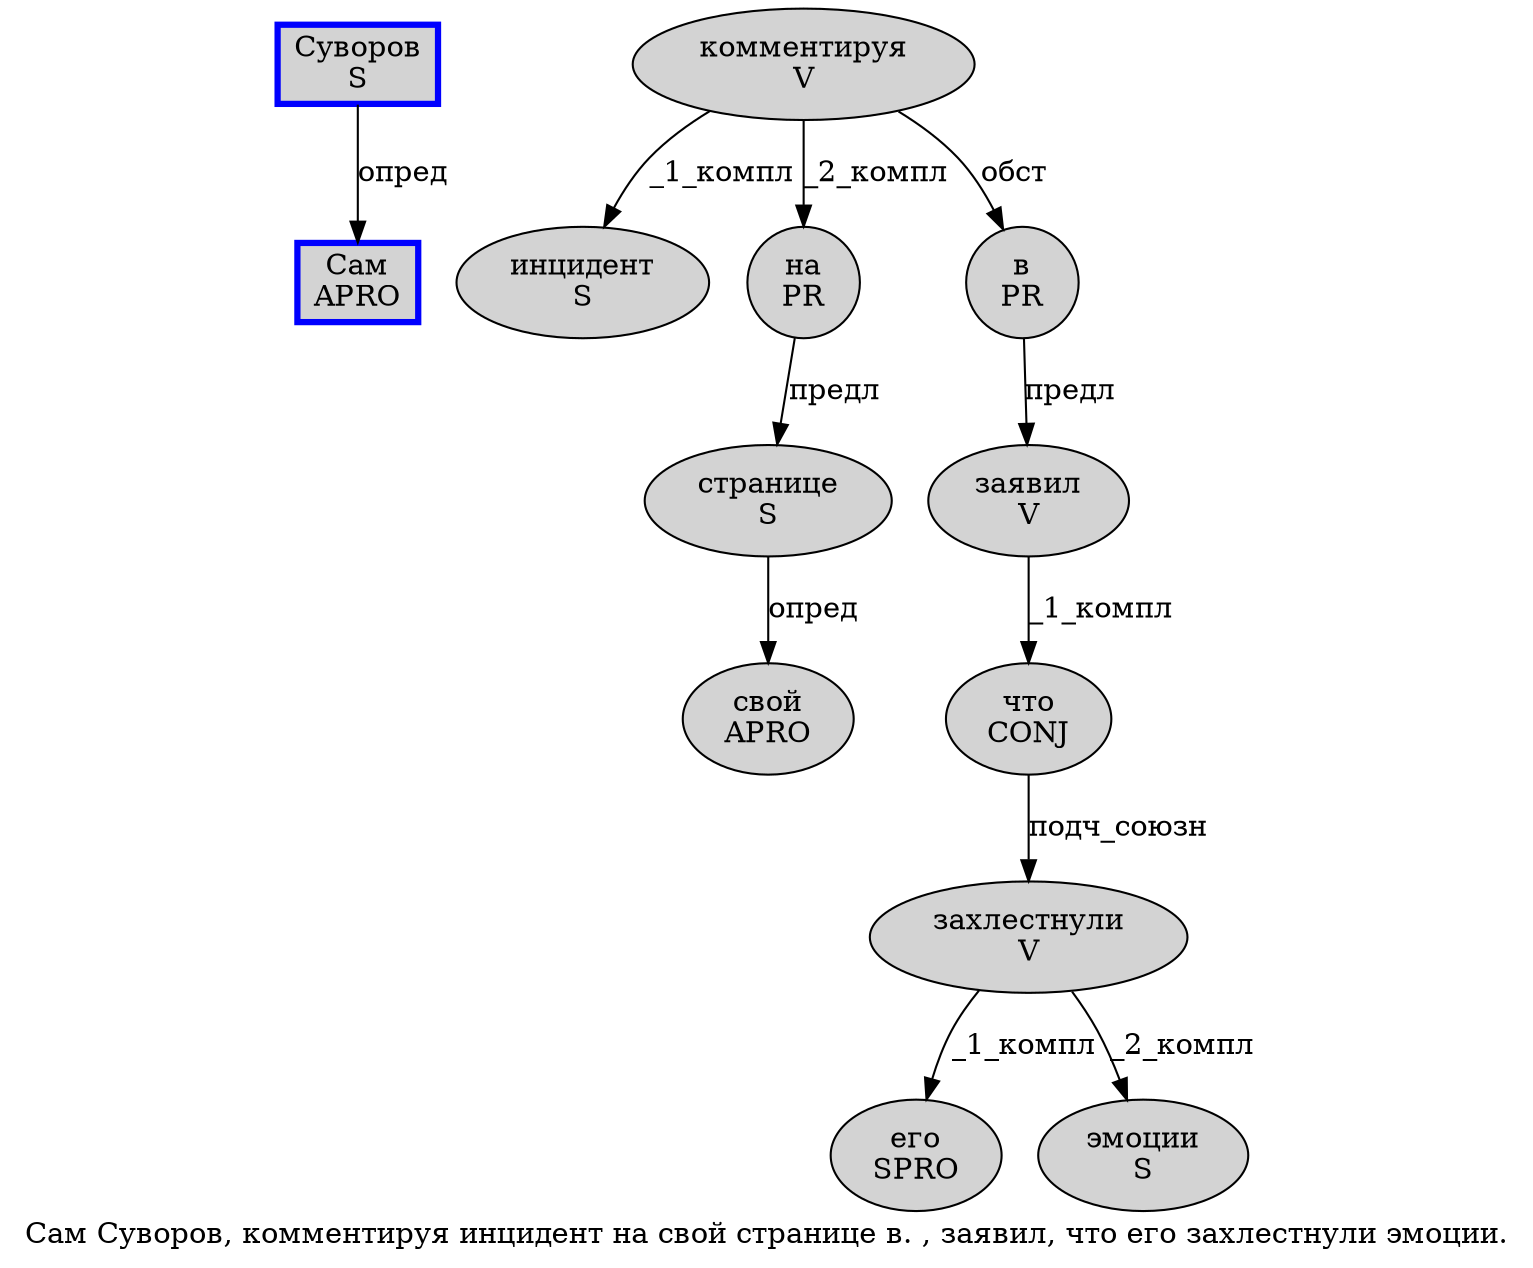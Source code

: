 digraph SENTENCE_1075 {
	graph [label="Сам Суворов, комментируя инцидент на свой странице в. , заявил, что его захлестнули эмоции."]
	node [style=filled]
		0 [label="Сам
APRO" color=blue fillcolor=lightgray penwidth=3 shape=box]
		1 [label="Суворов
S" color=blue fillcolor=lightgray penwidth=3 shape=box]
		3 [label="комментируя
V" color="" fillcolor=lightgray penwidth=1 shape=ellipse]
		4 [label="инцидент
S" color="" fillcolor=lightgray penwidth=1 shape=ellipse]
		5 [label="на
PR" color="" fillcolor=lightgray penwidth=1 shape=ellipse]
		6 [label="свой
APRO" color="" fillcolor=lightgray penwidth=1 shape=ellipse]
		7 [label="странице
S" color="" fillcolor=lightgray penwidth=1 shape=ellipse]
		8 [label="в
PR" color="" fillcolor=lightgray penwidth=1 shape=ellipse]
		11 [label="заявил
V" color="" fillcolor=lightgray penwidth=1 shape=ellipse]
		13 [label="что
CONJ" color="" fillcolor=lightgray penwidth=1 shape=ellipse]
		14 [label="его
SPRO" color="" fillcolor=lightgray penwidth=1 shape=ellipse]
		15 [label="захлестнули
V" color="" fillcolor=lightgray penwidth=1 shape=ellipse]
		16 [label="эмоции
S" color="" fillcolor=lightgray penwidth=1 shape=ellipse]
			7 -> 6 [label="опред"]
			8 -> 11 [label="предл"]
			3 -> 4 [label="_1_компл"]
			3 -> 5 [label="_2_компл"]
			3 -> 8 [label="обст"]
			13 -> 15 [label="подч_союзн"]
			11 -> 13 [label="_1_компл"]
			1 -> 0 [label="опред"]
			15 -> 14 [label="_1_компл"]
			15 -> 16 [label="_2_компл"]
			5 -> 7 [label="предл"]
}